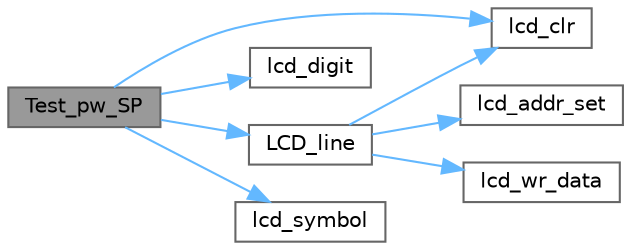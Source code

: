 digraph "Test_pw_SP"
{
 // LATEX_PDF_SIZE
  bgcolor="transparent";
  edge [fontname=Helvetica,fontsize=10,labelfontname=Helvetica,labelfontsize=10];
  node [fontname=Helvetica,fontsize=10,shape=box,height=0.2,width=0.4];
  rankdir="LR";
  Node1 [label="Test_pw_SP",height=0.2,width=0.4,color="gray40", fillcolor="grey60", style="filled", fontcolor="black",tooltip=" "];
  Node1 -> Node2 [color="steelblue1",style="solid"];
  Node2 [label="lcd_clr",height=0.2,width=0.4,color="grey40", fillcolor="white", style="filled",URL="$_t_o__s_8h.html#a33e140c8175d738415fb9c72e73a8cef",tooltip=" "];
  Node1 -> Node3 [color="steelblue1",style="solid"];
  Node3 [label="lcd_digit",height=0.2,width=0.4,color="grey40", fillcolor="white", style="filled",URL="$_t_o__s_8h.html#a3eb2f55cc61828148182f3fa290029f4",tooltip=" "];
  Node1 -> Node4 [color="steelblue1",style="solid"];
  Node4 [label="LCD_line",height=0.2,width=0.4,color="grey40", fillcolor="white", style="filled",URL="$_t_o_8c.html#aaefa7e4eeb8d02f570de2072a4a27ad6",tooltip=" "];
  Node4 -> Node5 [color="steelblue1",style="solid"];
  Node5 [label="lcd_addr_set",height=0.2,width=0.4,color="grey40", fillcolor="white", style="filled",URL="$_t_o__s_8h.html#afc2c56626b3e68ad2ff88fa07d8f082f",tooltip=" "];
  Node4 -> Node2 [color="steelblue1",style="solid"];
  Node4 -> Node6 [color="steelblue1",style="solid"];
  Node6 [label="lcd_wr_data",height=0.2,width=0.4,color="grey40", fillcolor="white", style="filled",URL="$_t_o__s_8h.html#acec9a300c55f0aa1e03d760030d2fcfe",tooltip=" "];
  Node1 -> Node7 [color="steelblue1",style="solid"];
  Node7 [label="lcd_symbol",height=0.2,width=0.4,color="grey40", fillcolor="white", style="filled",URL="$_t_o__s_8h.html#a6b09019dee66cb90f8d6c73ea9f448c3",tooltip=" "];
}

